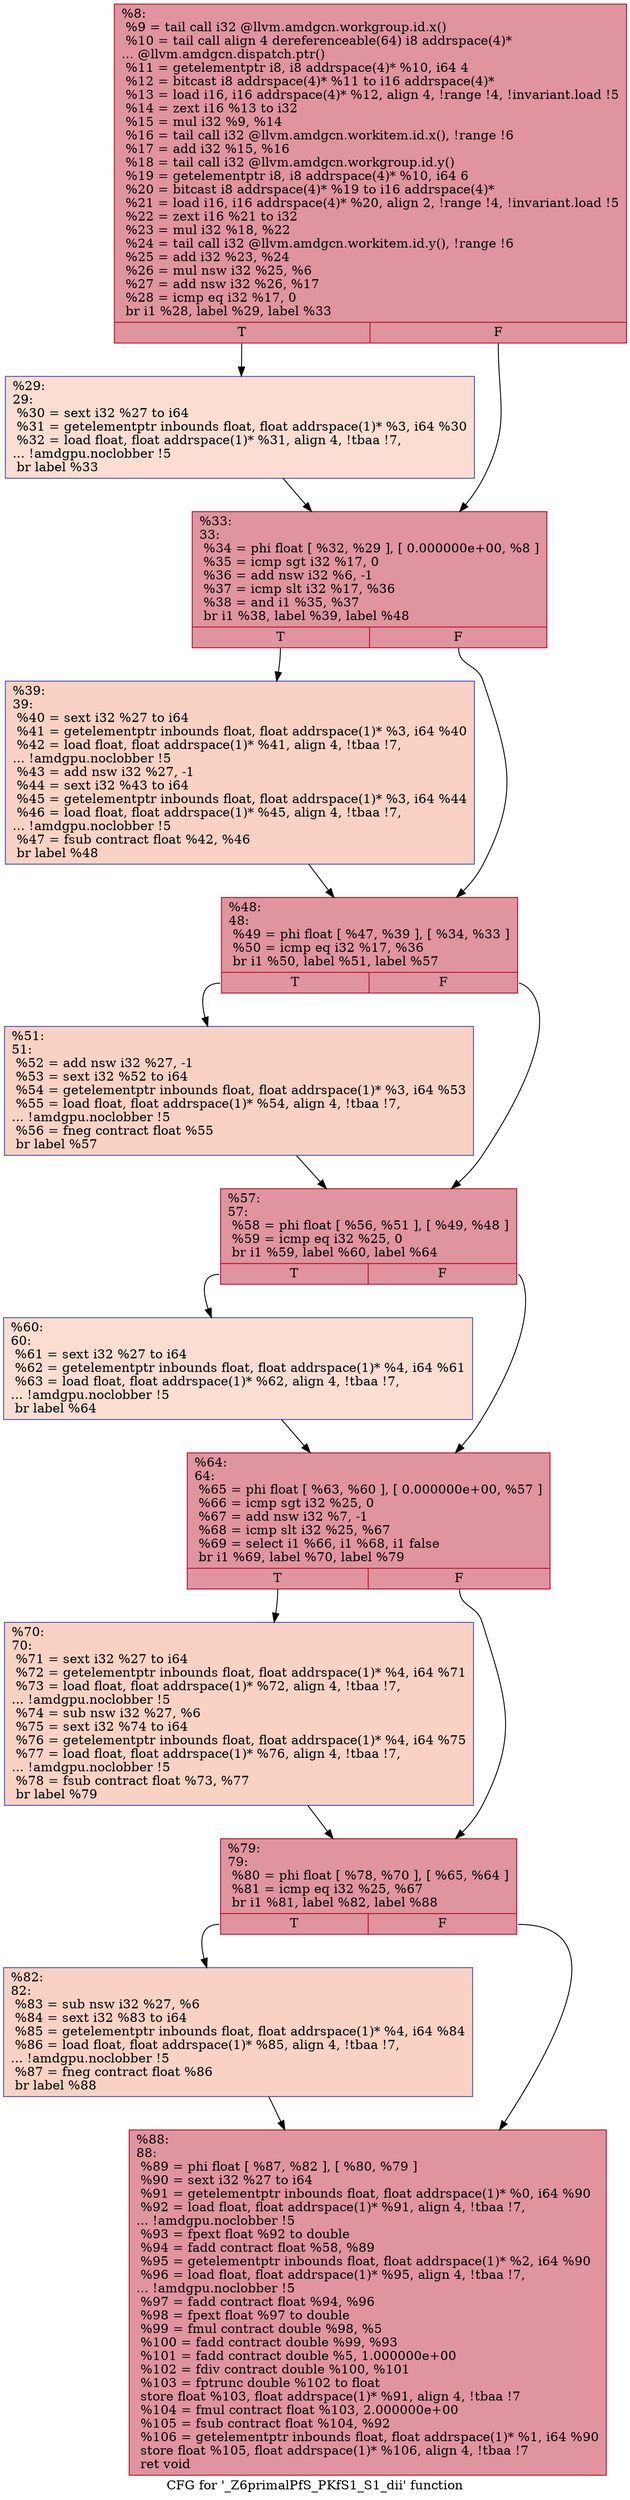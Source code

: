 digraph "CFG for '_Z6primalPfS_PKfS1_S1_dii' function" {
	label="CFG for '_Z6primalPfS_PKfS1_S1_dii' function";

	Node0x4d5e3a0 [shape=record,color="#b70d28ff", style=filled, fillcolor="#b70d2870",label="{%8:\l  %9 = tail call i32 @llvm.amdgcn.workgroup.id.x()\l  %10 = tail call align 4 dereferenceable(64) i8 addrspace(4)*\l... @llvm.amdgcn.dispatch.ptr()\l  %11 = getelementptr i8, i8 addrspace(4)* %10, i64 4\l  %12 = bitcast i8 addrspace(4)* %11 to i16 addrspace(4)*\l  %13 = load i16, i16 addrspace(4)* %12, align 4, !range !4, !invariant.load !5\l  %14 = zext i16 %13 to i32\l  %15 = mul i32 %9, %14\l  %16 = tail call i32 @llvm.amdgcn.workitem.id.x(), !range !6\l  %17 = add i32 %15, %16\l  %18 = tail call i32 @llvm.amdgcn.workgroup.id.y()\l  %19 = getelementptr i8, i8 addrspace(4)* %10, i64 6\l  %20 = bitcast i8 addrspace(4)* %19 to i16 addrspace(4)*\l  %21 = load i16, i16 addrspace(4)* %20, align 2, !range !4, !invariant.load !5\l  %22 = zext i16 %21 to i32\l  %23 = mul i32 %18, %22\l  %24 = tail call i32 @llvm.amdgcn.workitem.id.y(), !range !6\l  %25 = add i32 %23, %24\l  %26 = mul nsw i32 %25, %6\l  %27 = add nsw i32 %26, %17\l  %28 = icmp eq i32 %17, 0\l  br i1 %28, label %29, label %33\l|{<s0>T|<s1>F}}"];
	Node0x4d5e3a0:s0 -> Node0x4d61dc0;
	Node0x4d5e3a0:s1 -> Node0x4d61e50;
	Node0x4d61dc0 [shape=record,color="#3d50c3ff", style=filled, fillcolor="#f7b39670",label="{%29:\l29:                                               \l  %30 = sext i32 %27 to i64\l  %31 = getelementptr inbounds float, float addrspace(1)* %3, i64 %30\l  %32 = load float, float addrspace(1)* %31, align 4, !tbaa !7,\l... !amdgpu.noclobber !5\l  br label %33\l}"];
	Node0x4d61dc0 -> Node0x4d61e50;
	Node0x4d61e50 [shape=record,color="#b70d28ff", style=filled, fillcolor="#b70d2870",label="{%33:\l33:                                               \l  %34 = phi float [ %32, %29 ], [ 0.000000e+00, %8 ]\l  %35 = icmp sgt i32 %17, 0\l  %36 = add nsw i32 %6, -1\l  %37 = icmp slt i32 %17, %36\l  %38 = and i1 %35, %37\l  br i1 %38, label %39, label %48\l|{<s0>T|<s1>F}}"];
	Node0x4d61e50:s0 -> Node0x4d601f0;
	Node0x4d61e50:s1 -> Node0x4d631c0;
	Node0x4d601f0 [shape=record,color="#3d50c3ff", style=filled, fillcolor="#f4987a70",label="{%39:\l39:                                               \l  %40 = sext i32 %27 to i64\l  %41 = getelementptr inbounds float, float addrspace(1)* %3, i64 %40\l  %42 = load float, float addrspace(1)* %41, align 4, !tbaa !7,\l... !amdgpu.noclobber !5\l  %43 = add nsw i32 %27, -1\l  %44 = sext i32 %43 to i64\l  %45 = getelementptr inbounds float, float addrspace(1)* %3, i64 %44\l  %46 = load float, float addrspace(1)* %45, align 4, !tbaa !7,\l... !amdgpu.noclobber !5\l  %47 = fsub contract float %42, %46\l  br label %48\l}"];
	Node0x4d601f0 -> Node0x4d631c0;
	Node0x4d631c0 [shape=record,color="#b70d28ff", style=filled, fillcolor="#b70d2870",label="{%48:\l48:                                               \l  %49 = phi float [ %47, %39 ], [ %34, %33 ]\l  %50 = icmp eq i32 %17, %36\l  br i1 %50, label %51, label %57\l|{<s0>T|<s1>F}}"];
	Node0x4d631c0:s0 -> Node0x4d63f50;
	Node0x4d631c0:s1 -> Node0x4d63fa0;
	Node0x4d63f50 [shape=record,color="#3d50c3ff", style=filled, fillcolor="#f4987a70",label="{%51:\l51:                                               \l  %52 = add nsw i32 %27, -1\l  %53 = sext i32 %52 to i64\l  %54 = getelementptr inbounds float, float addrspace(1)* %3, i64 %53\l  %55 = load float, float addrspace(1)* %54, align 4, !tbaa !7,\l... !amdgpu.noclobber !5\l  %56 = fneg contract float %55\l  br label %57\l}"];
	Node0x4d63f50 -> Node0x4d63fa0;
	Node0x4d63fa0 [shape=record,color="#b70d28ff", style=filled, fillcolor="#b70d2870",label="{%57:\l57:                                               \l  %58 = phi float [ %56, %51 ], [ %49, %48 ]\l  %59 = icmp eq i32 %25, 0\l  br i1 %59, label %60, label %64\l|{<s0>T|<s1>F}}"];
	Node0x4d63fa0:s0 -> Node0x4d64510;
	Node0x4d63fa0:s1 -> Node0x4d64560;
	Node0x4d64510 [shape=record,color="#3d50c3ff", style=filled, fillcolor="#f7b39670",label="{%60:\l60:                                               \l  %61 = sext i32 %27 to i64\l  %62 = getelementptr inbounds float, float addrspace(1)* %4, i64 %61\l  %63 = load float, float addrspace(1)* %62, align 4, !tbaa !7,\l... !amdgpu.noclobber !5\l  br label %64\l}"];
	Node0x4d64510 -> Node0x4d64560;
	Node0x4d64560 [shape=record,color="#b70d28ff", style=filled, fillcolor="#b70d2870",label="{%64:\l64:                                               \l  %65 = phi float [ %63, %60 ], [ 0.000000e+00, %57 ]\l  %66 = icmp sgt i32 %25, 0\l  %67 = add nsw i32 %7, -1\l  %68 = icmp slt i32 %25, %67\l  %69 = select i1 %66, i1 %68, i1 false\l  br i1 %69, label %70, label %79\l|{<s0>T|<s1>F}}"];
	Node0x4d64560:s0 -> Node0x4d64de0;
	Node0x4d64560:s1 -> Node0x4d64e30;
	Node0x4d64de0 [shape=record,color="#3d50c3ff", style=filled, fillcolor="#f4987a70",label="{%70:\l70:                                               \l  %71 = sext i32 %27 to i64\l  %72 = getelementptr inbounds float, float addrspace(1)* %4, i64 %71\l  %73 = load float, float addrspace(1)* %72, align 4, !tbaa !7,\l... !amdgpu.noclobber !5\l  %74 = sub nsw i32 %27, %6\l  %75 = sext i32 %74 to i64\l  %76 = getelementptr inbounds float, float addrspace(1)* %4, i64 %75\l  %77 = load float, float addrspace(1)* %76, align 4, !tbaa !7,\l... !amdgpu.noclobber !5\l  %78 = fsub contract float %73, %77\l  br label %79\l}"];
	Node0x4d64de0 -> Node0x4d64e30;
	Node0x4d64e30 [shape=record,color="#b70d28ff", style=filled, fillcolor="#b70d2870",label="{%79:\l79:                                               \l  %80 = phi float [ %78, %70 ], [ %65, %64 ]\l  %81 = icmp eq i32 %25, %67\l  br i1 %81, label %82, label %88\l|{<s0>T|<s1>F}}"];
	Node0x4d64e30:s0 -> Node0x4d65570;
	Node0x4d64e30:s1 -> Node0x4d655c0;
	Node0x4d65570 [shape=record,color="#3d50c3ff", style=filled, fillcolor="#f4987a70",label="{%82:\l82:                                               \l  %83 = sub nsw i32 %27, %6\l  %84 = sext i32 %83 to i64\l  %85 = getelementptr inbounds float, float addrspace(1)* %4, i64 %84\l  %86 = load float, float addrspace(1)* %85, align 4, !tbaa !7,\l... !amdgpu.noclobber !5\l  %87 = fneg contract float %86\l  br label %88\l}"];
	Node0x4d65570 -> Node0x4d655c0;
	Node0x4d655c0 [shape=record,color="#b70d28ff", style=filled, fillcolor="#b70d2870",label="{%88:\l88:                                               \l  %89 = phi float [ %87, %82 ], [ %80, %79 ]\l  %90 = sext i32 %27 to i64\l  %91 = getelementptr inbounds float, float addrspace(1)* %0, i64 %90\l  %92 = load float, float addrspace(1)* %91, align 4, !tbaa !7,\l... !amdgpu.noclobber !5\l  %93 = fpext float %92 to double\l  %94 = fadd contract float %58, %89\l  %95 = getelementptr inbounds float, float addrspace(1)* %2, i64 %90\l  %96 = load float, float addrspace(1)* %95, align 4, !tbaa !7,\l... !amdgpu.noclobber !5\l  %97 = fadd contract float %94, %96\l  %98 = fpext float %97 to double\l  %99 = fmul contract double %98, %5\l  %100 = fadd contract double %99, %93\l  %101 = fadd contract double %5, 1.000000e+00\l  %102 = fdiv contract double %100, %101\l  %103 = fptrunc double %102 to float\l  store float %103, float addrspace(1)* %91, align 4, !tbaa !7\l  %104 = fmul contract float %103, 2.000000e+00\l  %105 = fsub contract float %104, %92\l  %106 = getelementptr inbounds float, float addrspace(1)* %1, i64 %90\l  store float %105, float addrspace(1)* %106, align 4, !tbaa !7\l  ret void\l}"];
}
